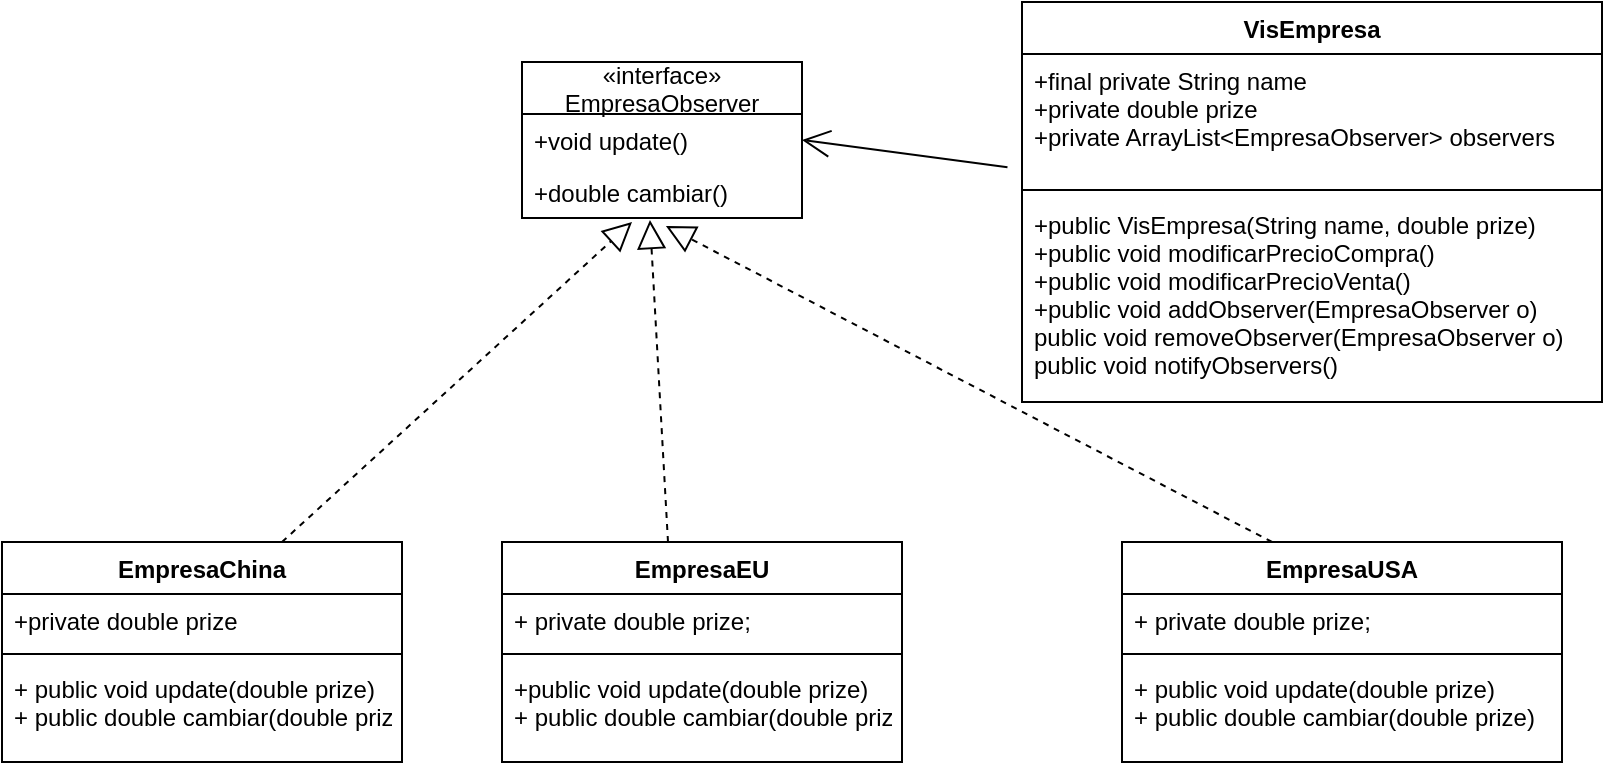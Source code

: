 <mxfile version="14.0.1" type="device"><diagram id="taYUa0GE7NG-cHWJ0z8T" name="Page-1"><mxGraphModel dx="1422" dy="794" grid="1" gridSize="10" guides="1" tooltips="1" connect="1" arrows="1" fold="1" page="1" pageScale="1" pageWidth="827" pageHeight="1169" math="0" shadow="0"><root><mxCell id="0"/><mxCell id="1" parent="0"/><mxCell id="VcxuSmlT3OHpe-NDASGb-1" value="EmpresaChina" style="swimlane;fontStyle=1;align=center;verticalAlign=top;childLayout=stackLayout;horizontal=1;startSize=26;horizontalStack=0;resizeParent=1;resizeParentMax=0;resizeLast=0;collapsible=1;marginBottom=0;" vertex="1" parent="1"><mxGeometry x="10" y="490" width="200" height="110" as="geometry"/></mxCell><mxCell id="VcxuSmlT3OHpe-NDASGb-2" value="+private double prize" style="text;strokeColor=none;fillColor=none;align=left;verticalAlign=top;spacingLeft=4;spacingRight=4;overflow=hidden;rotatable=0;points=[[0,0.5],[1,0.5]];portConstraint=eastwest;" vertex="1" parent="VcxuSmlT3OHpe-NDASGb-1"><mxGeometry y="26" width="200" height="26" as="geometry"/></mxCell><mxCell id="VcxuSmlT3OHpe-NDASGb-3" value="" style="line;strokeWidth=1;fillColor=none;align=left;verticalAlign=middle;spacingTop=-1;spacingLeft=3;spacingRight=3;rotatable=0;labelPosition=right;points=[];portConstraint=eastwest;" vertex="1" parent="VcxuSmlT3OHpe-NDASGb-1"><mxGeometry y="52" width="200" height="8" as="geometry"/></mxCell><mxCell id="VcxuSmlT3OHpe-NDASGb-4" value="+ public void update(double prize)&#10;+ public double cambiar(double prize)" style="text;strokeColor=none;fillColor=none;align=left;verticalAlign=top;spacingLeft=4;spacingRight=4;overflow=hidden;rotatable=0;points=[[0,0.5],[1,0.5]];portConstraint=eastwest;" vertex="1" parent="VcxuSmlT3OHpe-NDASGb-1"><mxGeometry y="60" width="200" height="50" as="geometry"/></mxCell><mxCell id="VcxuSmlT3OHpe-NDASGb-5" value="EmpresaEU" style="swimlane;fontStyle=1;align=center;verticalAlign=top;childLayout=stackLayout;horizontal=1;startSize=26;horizontalStack=0;resizeParent=1;resizeParentMax=0;resizeLast=0;collapsible=1;marginBottom=0;" vertex="1" parent="1"><mxGeometry x="260" y="490" width="200" height="110" as="geometry"/></mxCell><mxCell id="VcxuSmlT3OHpe-NDASGb-6" value="+ private double prize;" style="text;strokeColor=none;fillColor=none;align=left;verticalAlign=top;spacingLeft=4;spacingRight=4;overflow=hidden;rotatable=0;points=[[0,0.5],[1,0.5]];portConstraint=eastwest;" vertex="1" parent="VcxuSmlT3OHpe-NDASGb-5"><mxGeometry y="26" width="200" height="26" as="geometry"/></mxCell><mxCell id="VcxuSmlT3OHpe-NDASGb-7" value="" style="line;strokeWidth=1;fillColor=none;align=left;verticalAlign=middle;spacingTop=-1;spacingLeft=3;spacingRight=3;rotatable=0;labelPosition=right;points=[];portConstraint=eastwest;" vertex="1" parent="VcxuSmlT3OHpe-NDASGb-5"><mxGeometry y="52" width="200" height="8" as="geometry"/></mxCell><mxCell id="VcxuSmlT3OHpe-NDASGb-8" value="+public void update(double prize)&#10;+ public double cambiar(double prize)" style="text;strokeColor=none;fillColor=none;align=left;verticalAlign=top;spacingLeft=4;spacingRight=4;overflow=hidden;rotatable=0;points=[[0,0.5],[1,0.5]];portConstraint=eastwest;" vertex="1" parent="VcxuSmlT3OHpe-NDASGb-5"><mxGeometry y="60" width="200" height="50" as="geometry"/></mxCell><mxCell id="VcxuSmlT3OHpe-NDASGb-9" value="EmpresaUSA" style="swimlane;fontStyle=1;align=center;verticalAlign=top;childLayout=stackLayout;horizontal=1;startSize=26;horizontalStack=0;resizeParent=1;resizeParentMax=0;resizeLast=0;collapsible=1;marginBottom=0;" vertex="1" parent="1"><mxGeometry x="570" y="490" width="220" height="110" as="geometry"/></mxCell><mxCell id="VcxuSmlT3OHpe-NDASGb-27" value="" style="endArrow=block;dashed=1;endFill=0;endSize=12;html=1;entryX=0.514;entryY=1.154;entryDx=0;entryDy=0;entryPerimeter=0;" edge="1" parent="VcxuSmlT3OHpe-NDASGb-9" target="VcxuSmlT3OHpe-NDASGb-24"><mxGeometry width="160" relative="1" as="geometry"><mxPoint x="75" as="sourcePoint"/><mxPoint x="235" as="targetPoint"/></mxGeometry></mxCell><mxCell id="VcxuSmlT3OHpe-NDASGb-10" value="+ private double prize;" style="text;strokeColor=none;fillColor=none;align=left;verticalAlign=top;spacingLeft=4;spacingRight=4;overflow=hidden;rotatable=0;points=[[0,0.5],[1,0.5]];portConstraint=eastwest;" vertex="1" parent="VcxuSmlT3OHpe-NDASGb-9"><mxGeometry y="26" width="220" height="26" as="geometry"/></mxCell><mxCell id="VcxuSmlT3OHpe-NDASGb-11" value="" style="line;strokeWidth=1;fillColor=none;align=left;verticalAlign=middle;spacingTop=-1;spacingLeft=3;spacingRight=3;rotatable=0;labelPosition=right;points=[];portConstraint=eastwest;" vertex="1" parent="VcxuSmlT3OHpe-NDASGb-9"><mxGeometry y="52" width="220" height="8" as="geometry"/></mxCell><mxCell id="VcxuSmlT3OHpe-NDASGb-12" value="+ public void update(double prize)&#10;+ public double cambiar(double prize)" style="text;strokeColor=none;fillColor=none;align=left;verticalAlign=top;spacingLeft=4;spacingRight=4;overflow=hidden;rotatable=0;points=[[0,0.5],[1,0.5]];portConstraint=eastwest;" vertex="1" parent="VcxuSmlT3OHpe-NDASGb-9"><mxGeometry y="60" width="220" height="50" as="geometry"/></mxCell><mxCell id="VcxuSmlT3OHpe-NDASGb-13" value="VisEmpresa" style="swimlane;fontStyle=1;align=center;verticalAlign=top;childLayout=stackLayout;horizontal=1;startSize=26;horizontalStack=0;resizeParent=1;resizeParentMax=0;resizeLast=0;collapsible=1;marginBottom=0;" vertex="1" parent="1"><mxGeometry x="520" y="220" width="290" height="200" as="geometry"/></mxCell><mxCell id="VcxuSmlT3OHpe-NDASGb-14" value="+final private String name&#10;+private double prize&#10;+private ArrayList&lt;EmpresaObserver&gt; observers" style="text;strokeColor=none;fillColor=none;align=left;verticalAlign=top;spacingLeft=4;spacingRight=4;overflow=hidden;rotatable=0;points=[[0,0.5],[1,0.5]];portConstraint=eastwest;" vertex="1" parent="VcxuSmlT3OHpe-NDASGb-13"><mxGeometry y="26" width="290" height="64" as="geometry"/></mxCell><mxCell id="VcxuSmlT3OHpe-NDASGb-15" value="" style="line;strokeWidth=1;fillColor=none;align=left;verticalAlign=middle;spacingTop=-1;spacingLeft=3;spacingRight=3;rotatable=0;labelPosition=right;points=[];portConstraint=eastwest;" vertex="1" parent="VcxuSmlT3OHpe-NDASGb-13"><mxGeometry y="90" width="290" height="8" as="geometry"/></mxCell><mxCell id="VcxuSmlT3OHpe-NDASGb-16" value="+public VisEmpresa(String name, double prize)&#10;+public void modificarPrecioCompra()&#10;+public void modificarPrecioVenta()&#10;+public void addObserver(EmpresaObserver o)&#10;public void removeObserver(EmpresaObserver o)&#10;public void notifyObservers()" style="text;strokeColor=none;fillColor=none;align=left;verticalAlign=top;spacingLeft=4;spacingRight=4;overflow=hidden;rotatable=0;points=[[0,0.5],[1,0.5]];portConstraint=eastwest;" vertex="1" parent="VcxuSmlT3OHpe-NDASGb-13"><mxGeometry y="98" width="290" height="102" as="geometry"/></mxCell><mxCell id="VcxuSmlT3OHpe-NDASGb-22" value="«interface»&#10;EmpresaObserver" style="swimlane;fontStyle=0;childLayout=stackLayout;horizontal=1;startSize=26;fillColor=none;horizontalStack=0;resizeParent=1;resizeParentMax=0;resizeLast=0;collapsible=1;marginBottom=0;" vertex="1" parent="1"><mxGeometry x="270" y="250" width="140" height="78" as="geometry"/></mxCell><mxCell id="VcxuSmlT3OHpe-NDASGb-23" value="+void update()" style="text;strokeColor=none;fillColor=none;align=left;verticalAlign=top;spacingLeft=4;spacingRight=4;overflow=hidden;rotatable=0;points=[[0,0.5],[1,0.5]];portConstraint=eastwest;" vertex="1" parent="VcxuSmlT3OHpe-NDASGb-22"><mxGeometry y="26" width="140" height="26" as="geometry"/></mxCell><mxCell id="VcxuSmlT3OHpe-NDASGb-24" value="+double cambiar()" style="text;strokeColor=none;fillColor=none;align=left;verticalAlign=top;spacingLeft=4;spacingRight=4;overflow=hidden;rotatable=0;points=[[0,0.5],[1,0.5]];portConstraint=eastwest;" vertex="1" parent="VcxuSmlT3OHpe-NDASGb-22"><mxGeometry y="52" width="140" height="26" as="geometry"/></mxCell><mxCell id="VcxuSmlT3OHpe-NDASGb-28" value="" style="endArrow=block;dashed=1;endFill=0;endSize=12;html=1;entryX=0.457;entryY=1.038;entryDx=0;entryDy=0;entryPerimeter=0;" edge="1" parent="1" target="VcxuSmlT3OHpe-NDASGb-24"><mxGeometry width="160" relative="1" as="geometry"><mxPoint x="343" y="490" as="sourcePoint"/><mxPoint x="484.96" y="352.004" as="targetPoint"/></mxGeometry></mxCell><mxCell id="VcxuSmlT3OHpe-NDASGb-29" value="" style="endArrow=block;dashed=1;endFill=0;endSize=12;html=1;entryX=0.393;entryY=1.077;entryDx=0;entryDy=0;entryPerimeter=0;" edge="1" parent="1" target="VcxuSmlT3OHpe-NDASGb-24"><mxGeometry width="160" relative="1" as="geometry"><mxPoint x="150" y="490" as="sourcePoint"/><mxPoint x="291.96" y="352.004" as="targetPoint"/><Array as="points"/></mxGeometry></mxCell><mxCell id="VcxuSmlT3OHpe-NDASGb-31" value="" style="endArrow=open;endFill=1;endSize=12;html=1;entryX=1;entryY=0.5;entryDx=0;entryDy=0;exitX=-0.025;exitY=0.885;exitDx=0;exitDy=0;exitPerimeter=0;" edge="1" parent="1" source="VcxuSmlT3OHpe-NDASGb-14" target="VcxuSmlT3OHpe-NDASGb-23"><mxGeometry width="160" relative="1" as="geometry"><mxPoint x="600" y="340" as="sourcePoint"/><mxPoint x="600" y="284.5" as="targetPoint"/></mxGeometry></mxCell></root></mxGraphModel></diagram></mxfile>